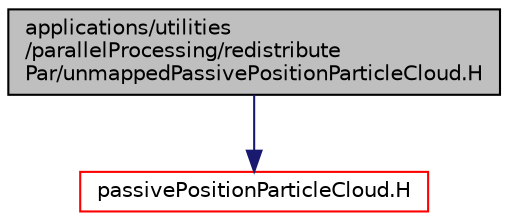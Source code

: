 digraph "applications/utilities/parallelProcessing/redistributePar/unmappedPassivePositionParticleCloud.H"
{
  bgcolor="transparent";
  edge [fontname="Helvetica",fontsize="10",labelfontname="Helvetica",labelfontsize="10"];
  node [fontname="Helvetica",fontsize="10",shape=record];
  Node1 [label="applications/utilities\l/parallelProcessing/redistribute\lPar/unmappedPassivePositionParticleCloud.H",height=0.2,width=0.4,color="black", fillcolor="grey75", style="filled" fontcolor="black"];
  Node1 -> Node2 [color="midnightblue",fontsize="10",style="solid",fontname="Helvetica"];
  Node2 [label="passivePositionParticleCloud.H",height=0.2,width=0.4,color="red",URL="$passivePositionParticleCloud_8H.html"];
}
